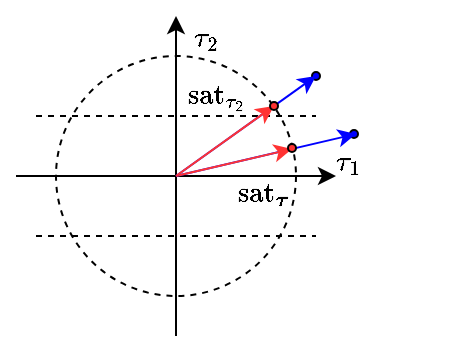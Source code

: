 <mxfile version="26.2.2">
  <diagram name="Page-1" id="PFW9ROUeaLnqZc74HKiG">
    <mxGraphModel dx="314" dy="189" grid="1" gridSize="10" guides="1" tooltips="1" connect="1" arrows="1" fold="1" page="1" pageScale="1" pageWidth="1200" pageHeight="1600" math="1" shadow="0">
      <root>
        <mxCell id="0" />
        <mxCell id="1" style="locked=1;" parent="0" />
        <mxCell id="rJusXtyh8PGuxYcOzC3n-5" value="" style="ellipse;whiteSpace=wrap;html=1;aspect=fixed;strokeColor=default;fillColor=none;dashed=1;" parent="1" vertex="1">
          <mxGeometry x="620" y="300" width="120" height="120" as="geometry" />
        </mxCell>
        <mxCell id="38fJi7SkvV0uXjDz1UZW-3" value="lines" style="locked=1;" parent="0" />
        <mxCell id="rJusXtyh8PGuxYcOzC3n-3" value="" style="endArrow=classic;html=1;rounded=0;" parent="38fJi7SkvV0uXjDz1UZW-3" edge="1">
          <mxGeometry width="50" height="50" relative="1" as="geometry">
            <mxPoint x="600" y="360" as="sourcePoint" />
            <mxPoint x="760" y="360" as="targetPoint" />
          </mxGeometry>
        </mxCell>
        <mxCell id="rJusXtyh8PGuxYcOzC3n-4" value="" style="endArrow=classic;html=1;rounded=0;" parent="38fJi7SkvV0uXjDz1UZW-3" edge="1">
          <mxGeometry width="50" height="50" relative="1" as="geometry">
            <mxPoint x="680" y="440" as="sourcePoint" />
            <mxPoint x="680" y="280" as="targetPoint" />
          </mxGeometry>
        </mxCell>
        <mxCell id="4XU-tq5sbd-7COEs_UiR-1" value="" style="endArrow=none;html=1;rounded=0;dashed=1;" edge="1" parent="38fJi7SkvV0uXjDz1UZW-3">
          <mxGeometry width="50" height="50" relative="1" as="geometry">
            <mxPoint x="610" y="390" as="sourcePoint" />
            <mxPoint x="750" y="390" as="targetPoint" />
          </mxGeometry>
        </mxCell>
        <mxCell id="4XU-tq5sbd-7COEs_UiR-3" value="" style="endArrow=none;html=1;rounded=0;dashed=1;" edge="1" parent="38fJi7SkvV0uXjDz1UZW-3">
          <mxGeometry width="50" height="50" relative="1" as="geometry">
            <mxPoint x="610" y="330" as="sourcePoint" />
            <mxPoint x="750" y="330" as="targetPoint" />
          </mxGeometry>
        </mxCell>
        <mxCell id="38fJi7SkvV0uXjDz1UZW-14" value="space" style="locked=1;" parent="0" />
        <mxCell id="38fJi7SkvV0uXjDz1UZW-17" value="math" style="" parent="0" />
        <mxCell id="38fJi7SkvV0uXjDz1UZW-33" value="$$\rm{sat}_{\tau_2}$$" style="text;html=1;align=center;verticalAlign=middle;resizable=0;points=[];autosize=1;strokeColor=none;fillColor=none;" parent="38fJi7SkvV0uXjDz1UZW-17" vertex="1">
          <mxGeometry x="630" y="305" width="140" height="30" as="geometry" />
        </mxCell>
        <mxCell id="rJusXtyh8PGuxYcOzC3n-13" value="$$\rm{sat}_{\boldsymbol \tau}$$" style="text;html=1;align=center;verticalAlign=middle;resizable=0;points=[];autosize=1;strokeColor=none;fillColor=none;" parent="38fJi7SkvV0uXjDz1UZW-17" vertex="1">
          <mxGeometry x="628" y="353" width="190" height="30" as="geometry" />
        </mxCell>
        <mxCell id="rJusXtyh8PGuxYcOzC3n-26" value="$$\tau_2$$" style="text;html=1;align=center;verticalAlign=middle;resizable=0;points=[];autosize=1;strokeColor=none;fillColor=none;" parent="38fJi7SkvV0uXjDz1UZW-17" vertex="1">
          <mxGeometry x="655" y="276" width="80" height="30" as="geometry" />
        </mxCell>
        <mxCell id="rJusXtyh8PGuxYcOzC3n-27" value="$$\tau_1$$" style="text;html=1;align=center;verticalAlign=middle;resizable=0;points=[];autosize=1;strokeColor=none;fillColor=none;" parent="38fJi7SkvV0uXjDz1UZW-17" vertex="1">
          <mxGeometry x="726" y="338" width="80" height="30" as="geometry" />
        </mxCell>
        <mxCell id="rJusXtyh8PGuxYcOzC3n-15" value="points" style="locked=1;" parent="0" />
        <mxCell id="rJusXtyh8PGuxYcOzC3n-16" value="" style="ellipse;whiteSpace=wrap;html=1;aspect=fixed;fillColor=#0000FF;" parent="rJusXtyh8PGuxYcOzC3n-15" vertex="1">
          <mxGeometry x="767" y="337" width="4" height="4" as="geometry" />
        </mxCell>
        <mxCell id="rJusXtyh8PGuxYcOzC3n-17" value="" style="ellipse;whiteSpace=wrap;html=1;aspect=fixed;fillColor=#0000FF;" parent="rJusXtyh8PGuxYcOzC3n-15" vertex="1">
          <mxGeometry x="748" y="308" width="4" height="4" as="geometry" />
        </mxCell>
        <mxCell id="rJusXtyh8PGuxYcOzC3n-19" value="" style="endArrow=classic;html=1;rounded=0;strokeColor=#0000FF;" parent="rJusXtyh8PGuxYcOzC3n-15" edge="1">
          <mxGeometry width="50" height="50" relative="1" as="geometry">
            <mxPoint x="680" y="360" as="sourcePoint" />
            <mxPoint x="770" y="339" as="targetPoint" />
          </mxGeometry>
        </mxCell>
        <mxCell id="rJusXtyh8PGuxYcOzC3n-20" value="" style="endArrow=classic;html=1;rounded=0;fillColor=#e51400;strokeColor=#FF3333;" parent="rJusXtyh8PGuxYcOzC3n-15" edge="1">
          <mxGeometry width="50" height="50" relative="1" as="geometry">
            <mxPoint x="680" y="360" as="sourcePoint" />
            <mxPoint x="738" y="346.5" as="targetPoint" />
          </mxGeometry>
        </mxCell>
        <mxCell id="rJusXtyh8PGuxYcOzC3n-21" value="" style="endArrow=classic;html=1;rounded=0;strokeColor=#0000FF;" parent="rJusXtyh8PGuxYcOzC3n-15" edge="1">
          <mxGeometry width="50" height="50" relative="1" as="geometry">
            <mxPoint x="680" y="360" as="sourcePoint" />
            <mxPoint x="750" y="310" as="targetPoint" />
          </mxGeometry>
        </mxCell>
        <mxCell id="rJusXtyh8PGuxYcOzC3n-22" value="" style="endArrow=classic;html=1;rounded=0;fillColor=#e51400;strokeColor=#FF3333;" parent="rJusXtyh8PGuxYcOzC3n-15" edge="1">
          <mxGeometry width="50" height="50" relative="1" as="geometry">
            <mxPoint x="680" y="360" as="sourcePoint" />
            <mxPoint x="729" y="325" as="targetPoint" />
          </mxGeometry>
        </mxCell>
        <mxCell id="rJusXtyh8PGuxYcOzC3n-23" value="" style="ellipse;whiteSpace=wrap;html=1;aspect=fixed;fillColor=#FF3333;" parent="rJusXtyh8PGuxYcOzC3n-15" vertex="1">
          <mxGeometry x="727" y="323" width="4" height="4" as="geometry" />
        </mxCell>
        <mxCell id="rJusXtyh8PGuxYcOzC3n-24" value="" style="ellipse;whiteSpace=wrap;html=1;aspect=fixed;fillColor=#FF3333;" parent="rJusXtyh8PGuxYcOzC3n-15" vertex="1">
          <mxGeometry x="736" y="344" width="4" height="4" as="geometry" />
        </mxCell>
      </root>
    </mxGraphModel>
  </diagram>
</mxfile>
